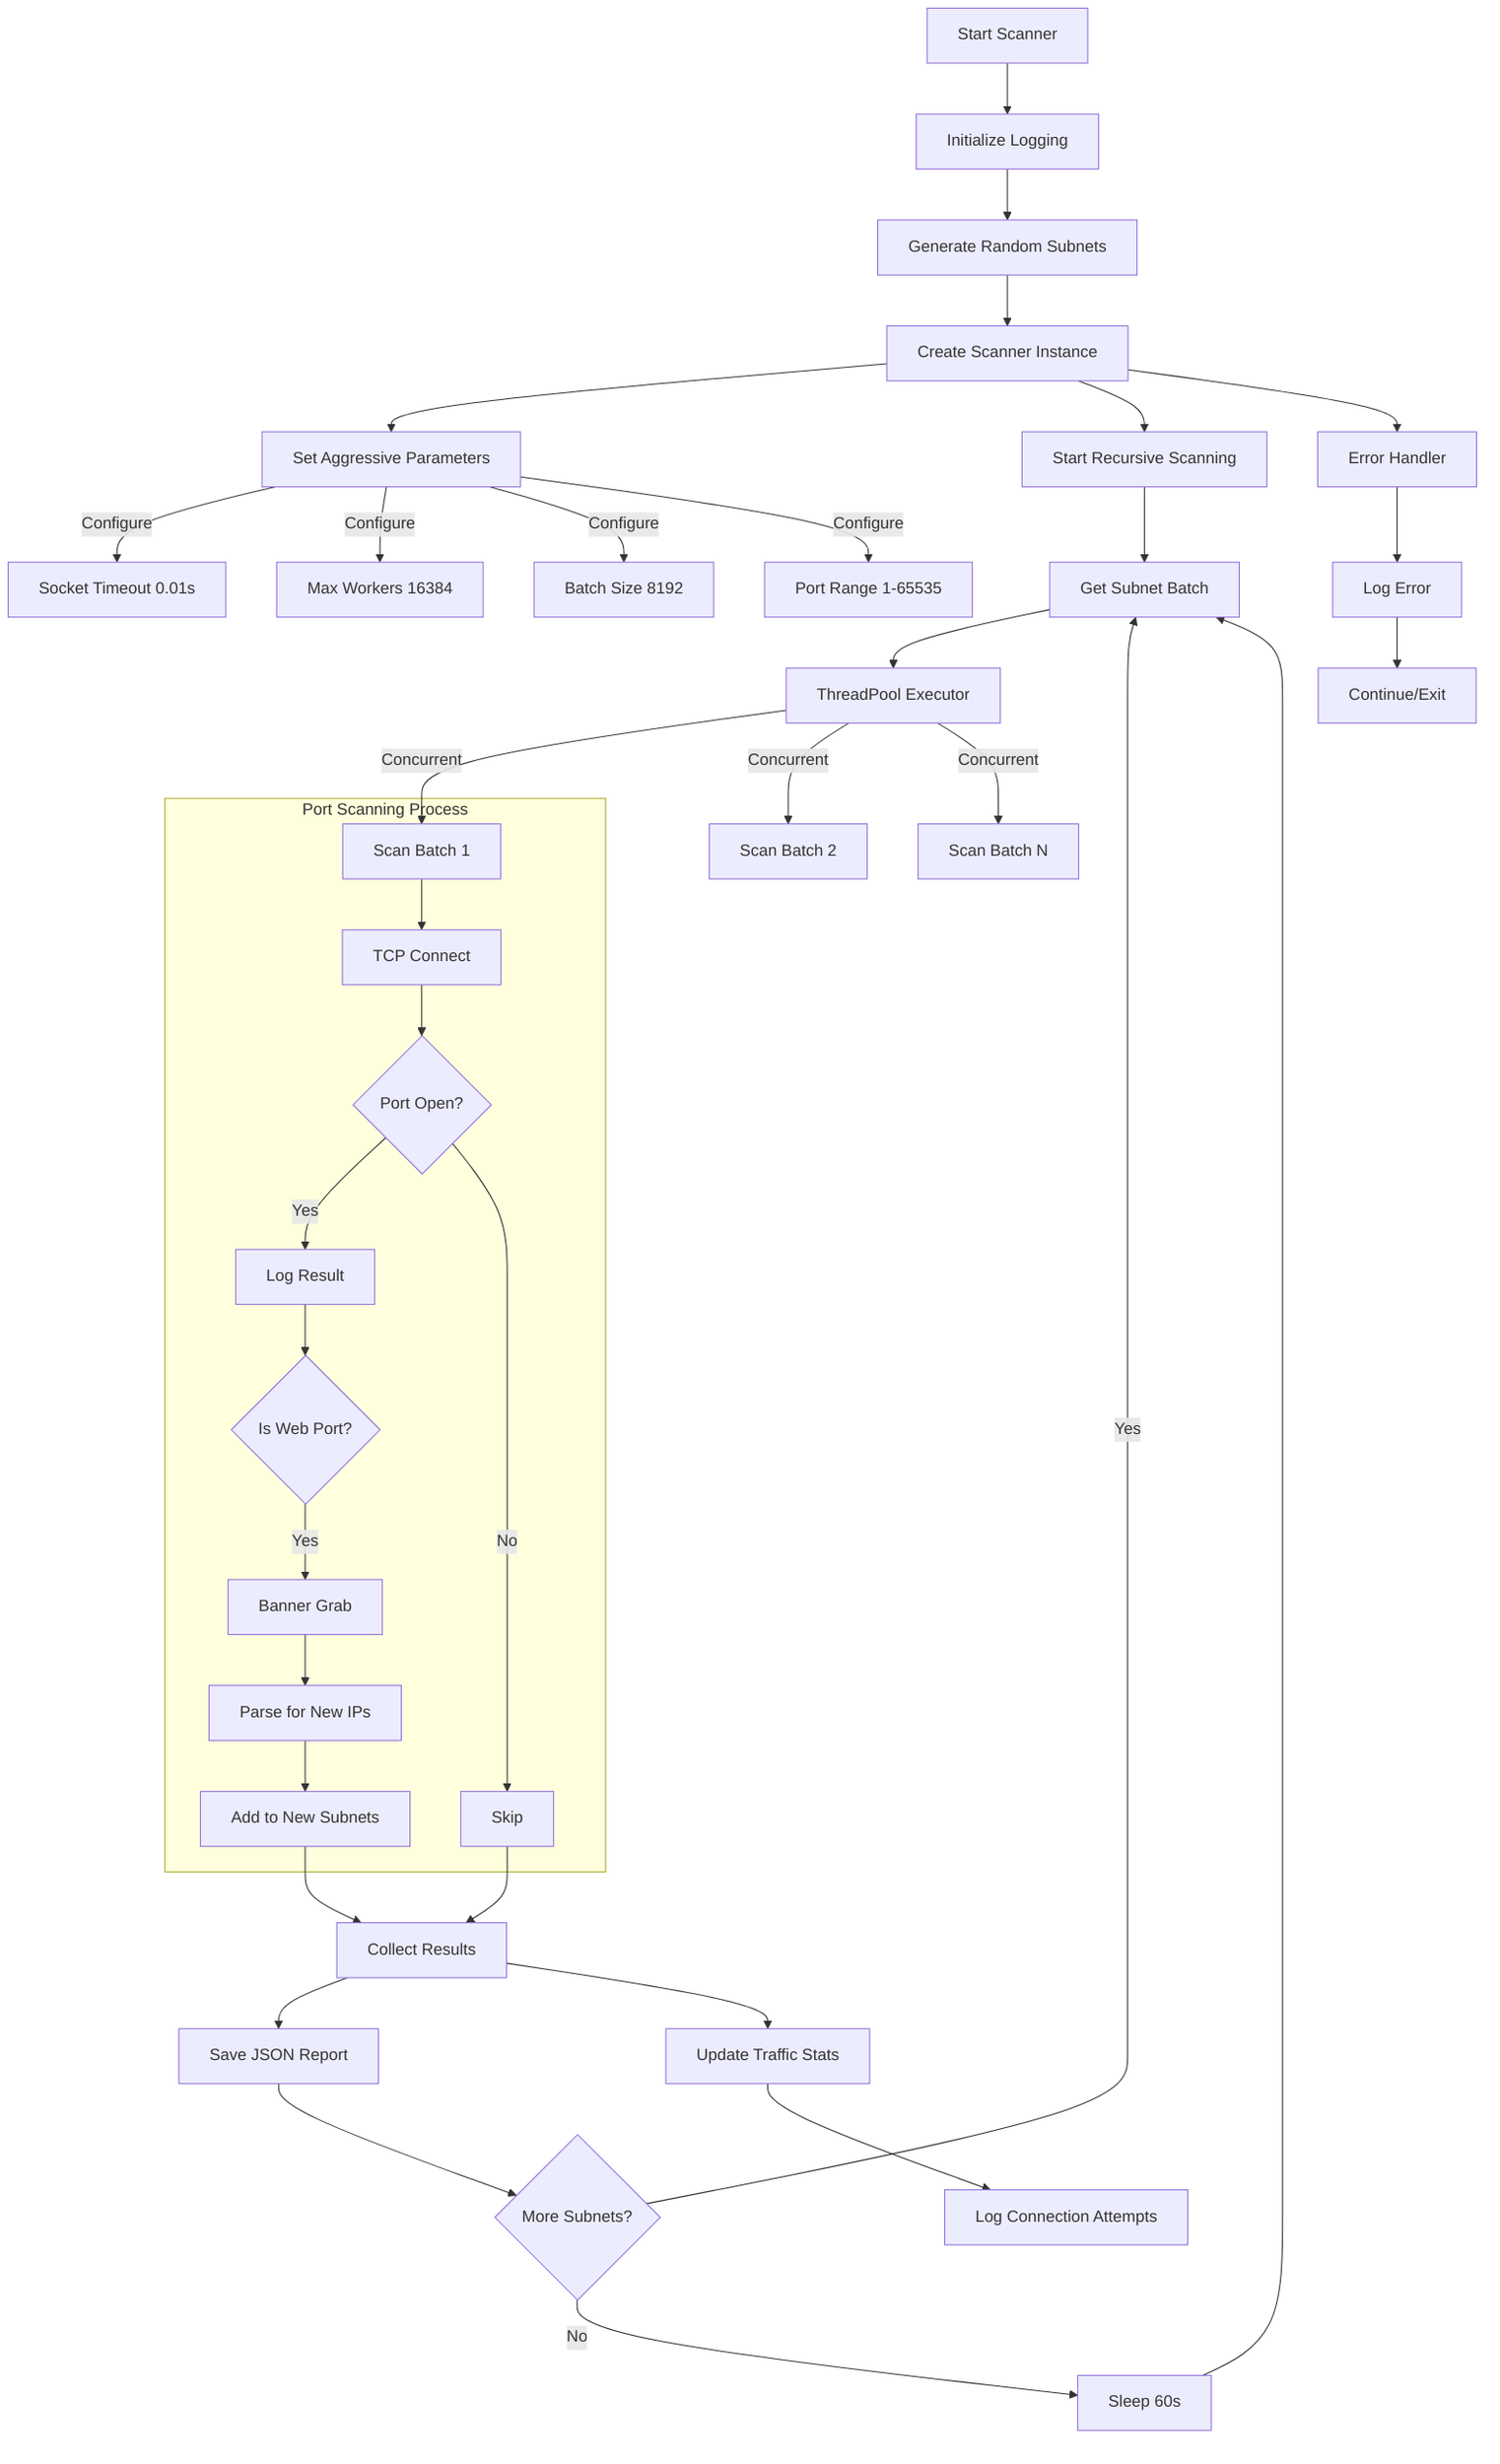 graph TD
    A[Start Scanner] --> B[Initialize Logging]
    B --> C[Generate Random Subnets]
    C --> D[Create Scanner Instance]

    %% Scanner Initialization
    D --> E[Set Aggressive Parameters]
    E --> |Configure| E1[Socket Timeout 0.01s]
    E --> |Configure| E2[Max Workers 16384]
    E --> |Configure| E3[Batch Size 8192]
    E --> |Configure| E4[Port Range 1-65535]

    %% Main Scanning Flow
    D --> F[Start Recursive Scanning]
    F --> G[Get Subnet Batch]
    G --> H[ThreadPool Executor]

    %% Parallel Processing
    H --> |Concurrent| I1[Scan Batch 1]
    H --> |Concurrent| I2[Scan Batch 2]
    H --> |Concurrent| I3[Scan Batch N]

    %% Port Scanning Process
    subgraph "Port Scanning Process"
        I1 --> J1[TCP Connect]
        J1 --> K1{Port Open?}
        K1 -->|Yes| L1[Log Result]
        K1 -->|No| M1[Skip]
        
        L1 --> N1{Is Web Port?}
        N1 -->|Yes| O1[Banner Grab]
        O1 --> P1[Parse for New IPs]
        P1 --> Q1[Add to New Subnets]
    end

    %% Results Processing
    Q1 --> R[Collect Results]
    M1 --> R
    R --> S[Save JSON Report]
    S --> T{More Subnets?}
    T -->|Yes| G
    T -->|No| U[Sleep 60s]
    U --> G

    %% Error Handling
    D --> V[Error Handler]
    V --> W[Log Error]
    W --> X[Continue/Exit]

    %% Traffic Stats
    R --> Y[Update Traffic Stats]
    Y --> Z[Log Connection Attempts]